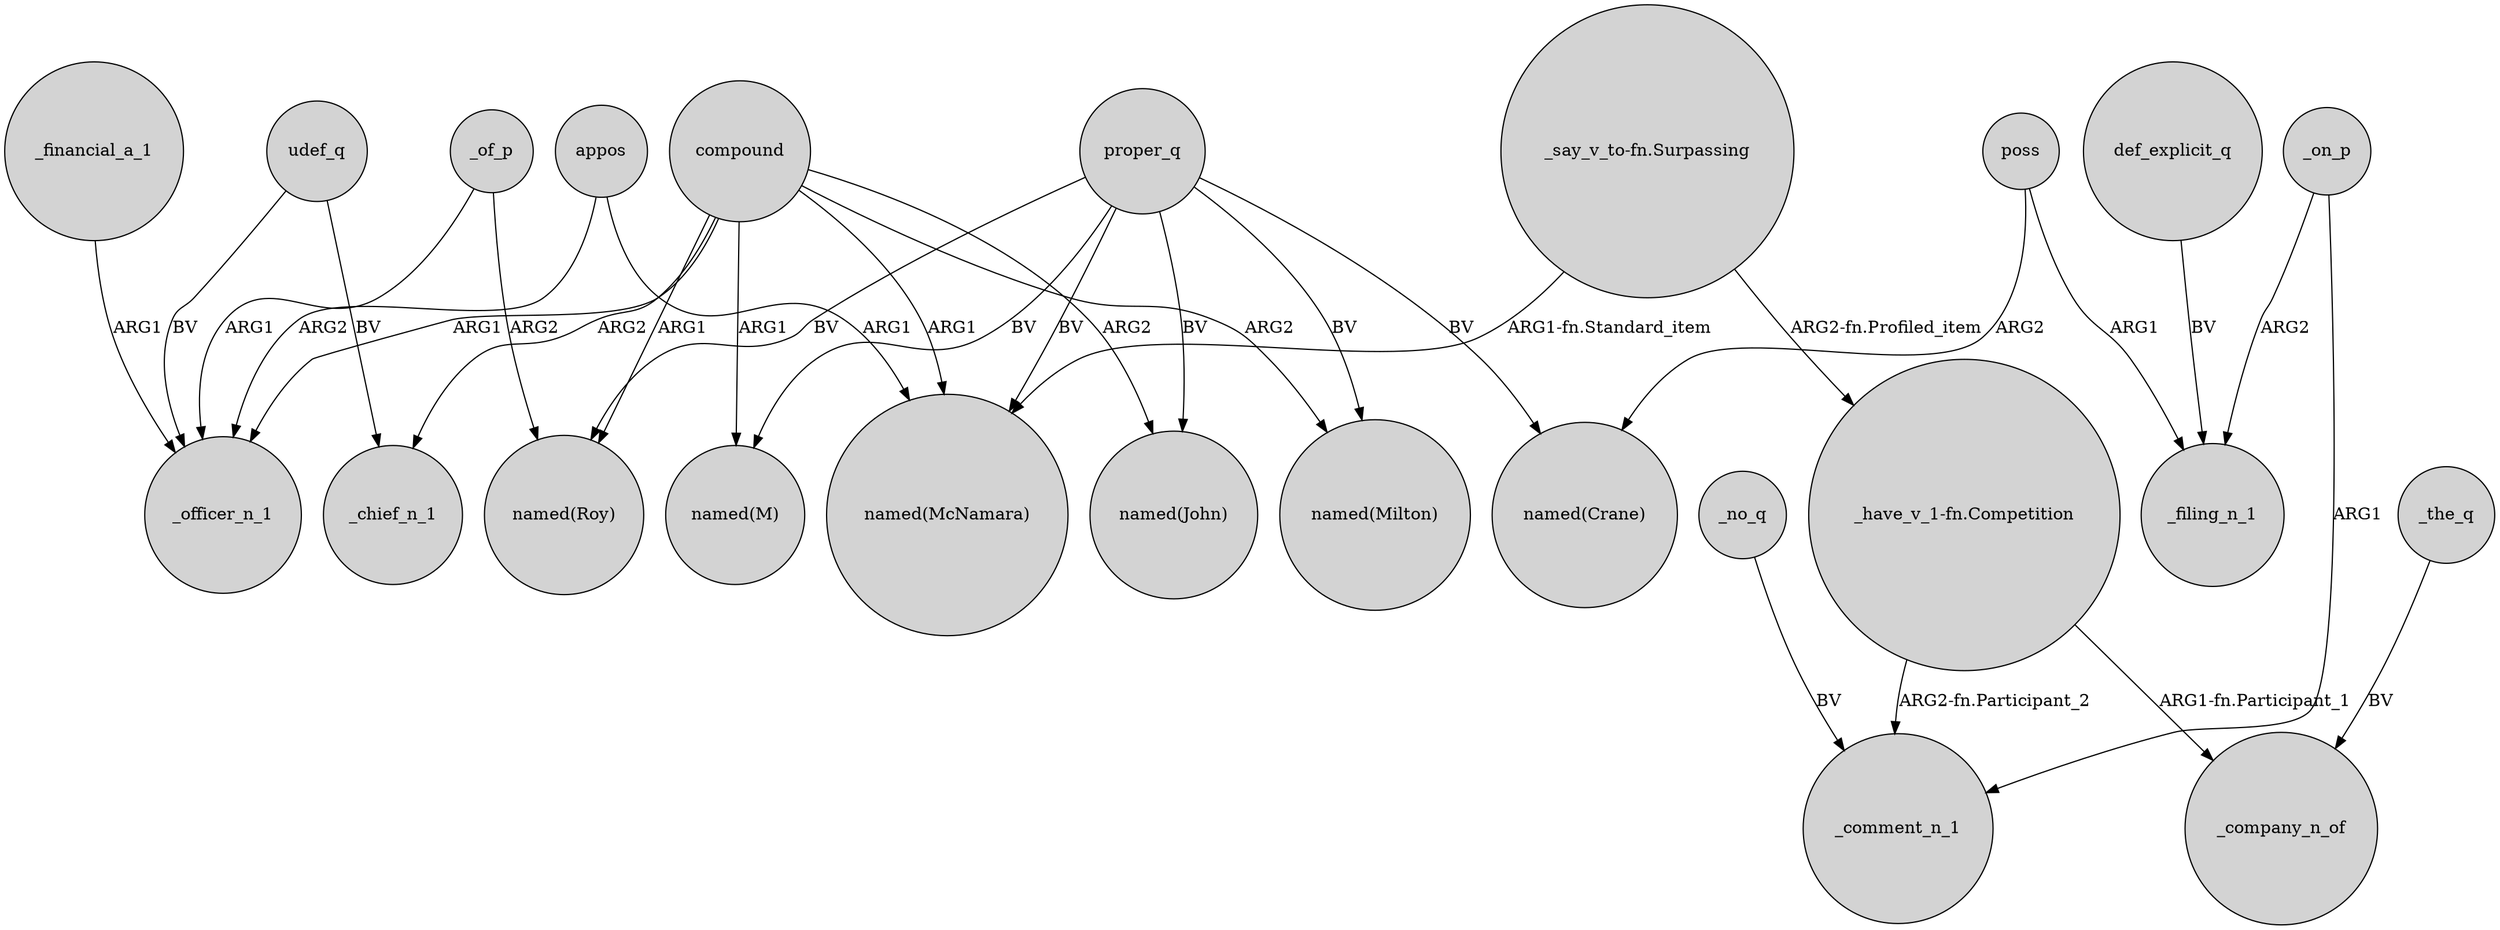 digraph {
	node [shape=circle style=filled]
	compound -> _chief_n_1 [label=ARG2]
	proper_q -> "named(Milton)" [label=BV]
	_on_p -> _filing_n_1 [label=ARG2]
	udef_q -> _chief_n_1 [label=BV]
	_of_p -> _officer_n_1 [label=ARG1]
	_of_p -> "named(Roy)" [label=ARG2]
	"_say_v_to-fn.Surpassing" -> "_have_v_1-fn.Competition" [label="ARG2-fn.Profiled_item"]
	proper_q -> "named(M)" [label=BV]
	proper_q -> "named(McNamara)" [label=BV]
	"_say_v_to-fn.Surpassing" -> "named(McNamara)" [label="ARG1-fn.Standard_item"]
	def_explicit_q -> _filing_n_1 [label=BV]
	_financial_a_1 -> _officer_n_1 [label=ARG1]
	_no_q -> _comment_n_1 [label=BV]
	proper_q -> "named(Crane)" [label=BV]
	compound -> "named(John)" [label=ARG2]
	compound -> "named(McNamara)" [label=ARG1]
	_on_p -> _comment_n_1 [label=ARG1]
	compound -> "named(M)" [label=ARG1]
	proper_q -> "named(Roy)" [label=BV]
	poss -> "named(Crane)" [label=ARG2]
	compound -> _officer_n_1 [label=ARG1]
	udef_q -> _officer_n_1 [label=BV]
	"_have_v_1-fn.Competition" -> _company_n_of [label="ARG1-fn.Participant_1"]
	appos -> "named(McNamara)" [label=ARG1]
	compound -> "named(Milton)" [label=ARG2]
	compound -> "named(Roy)" [label=ARG1]
	appos -> _officer_n_1 [label=ARG2]
	_the_q -> _company_n_of [label=BV]
	"_have_v_1-fn.Competition" -> _comment_n_1 [label="ARG2-fn.Participant_2"]
	poss -> _filing_n_1 [label=ARG1]
	proper_q -> "named(John)" [label=BV]
}
